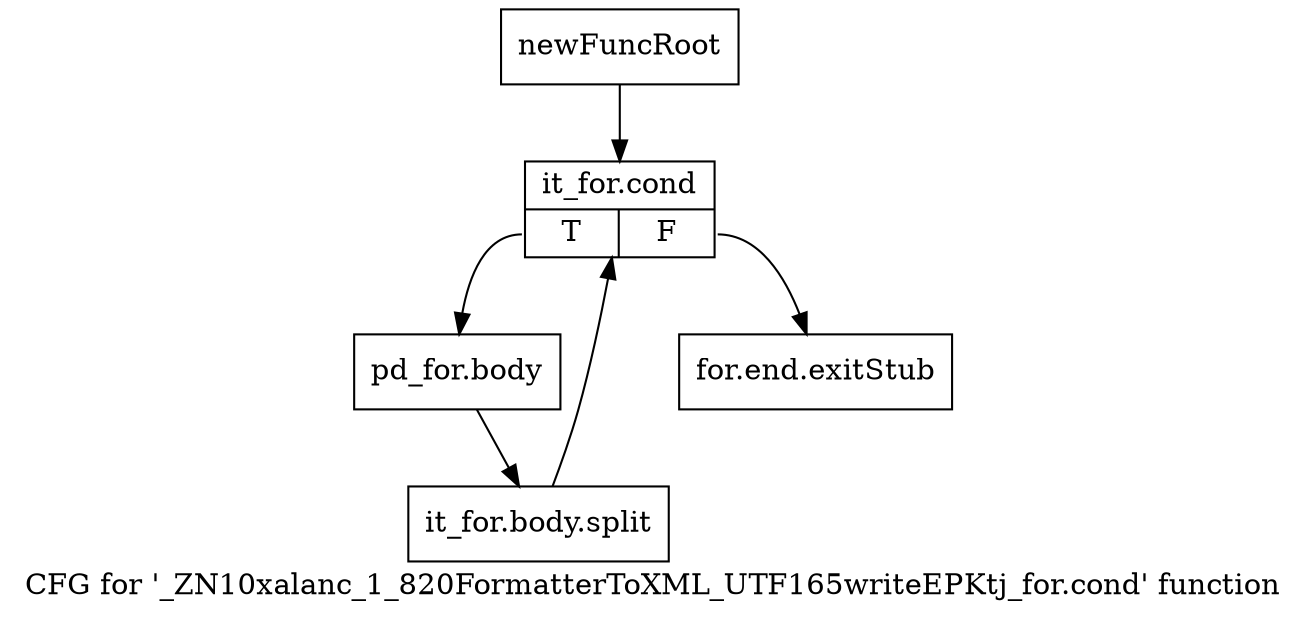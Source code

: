 digraph "CFG for '_ZN10xalanc_1_820FormatterToXML_UTF165writeEPKtj_for.cond' function" {
	label="CFG for '_ZN10xalanc_1_820FormatterToXML_UTF165writeEPKtj_for.cond' function";

	Node0x9dc4a70 [shape=record,label="{newFuncRoot}"];
	Node0x9dc4a70 -> Node0x9dc4b10;
	Node0x9dc4ac0 [shape=record,label="{for.end.exitStub}"];
	Node0x9dc4b10 [shape=record,label="{it_for.cond|{<s0>T|<s1>F}}"];
	Node0x9dc4b10:s0 -> Node0x9dc4b60;
	Node0x9dc4b10:s1 -> Node0x9dc4ac0;
	Node0x9dc4b60 [shape=record,label="{pd_for.body}"];
	Node0x9dc4b60 -> Node0xcff3b10;
	Node0xcff3b10 [shape=record,label="{it_for.body.split}"];
	Node0xcff3b10 -> Node0x9dc4b10;
}

